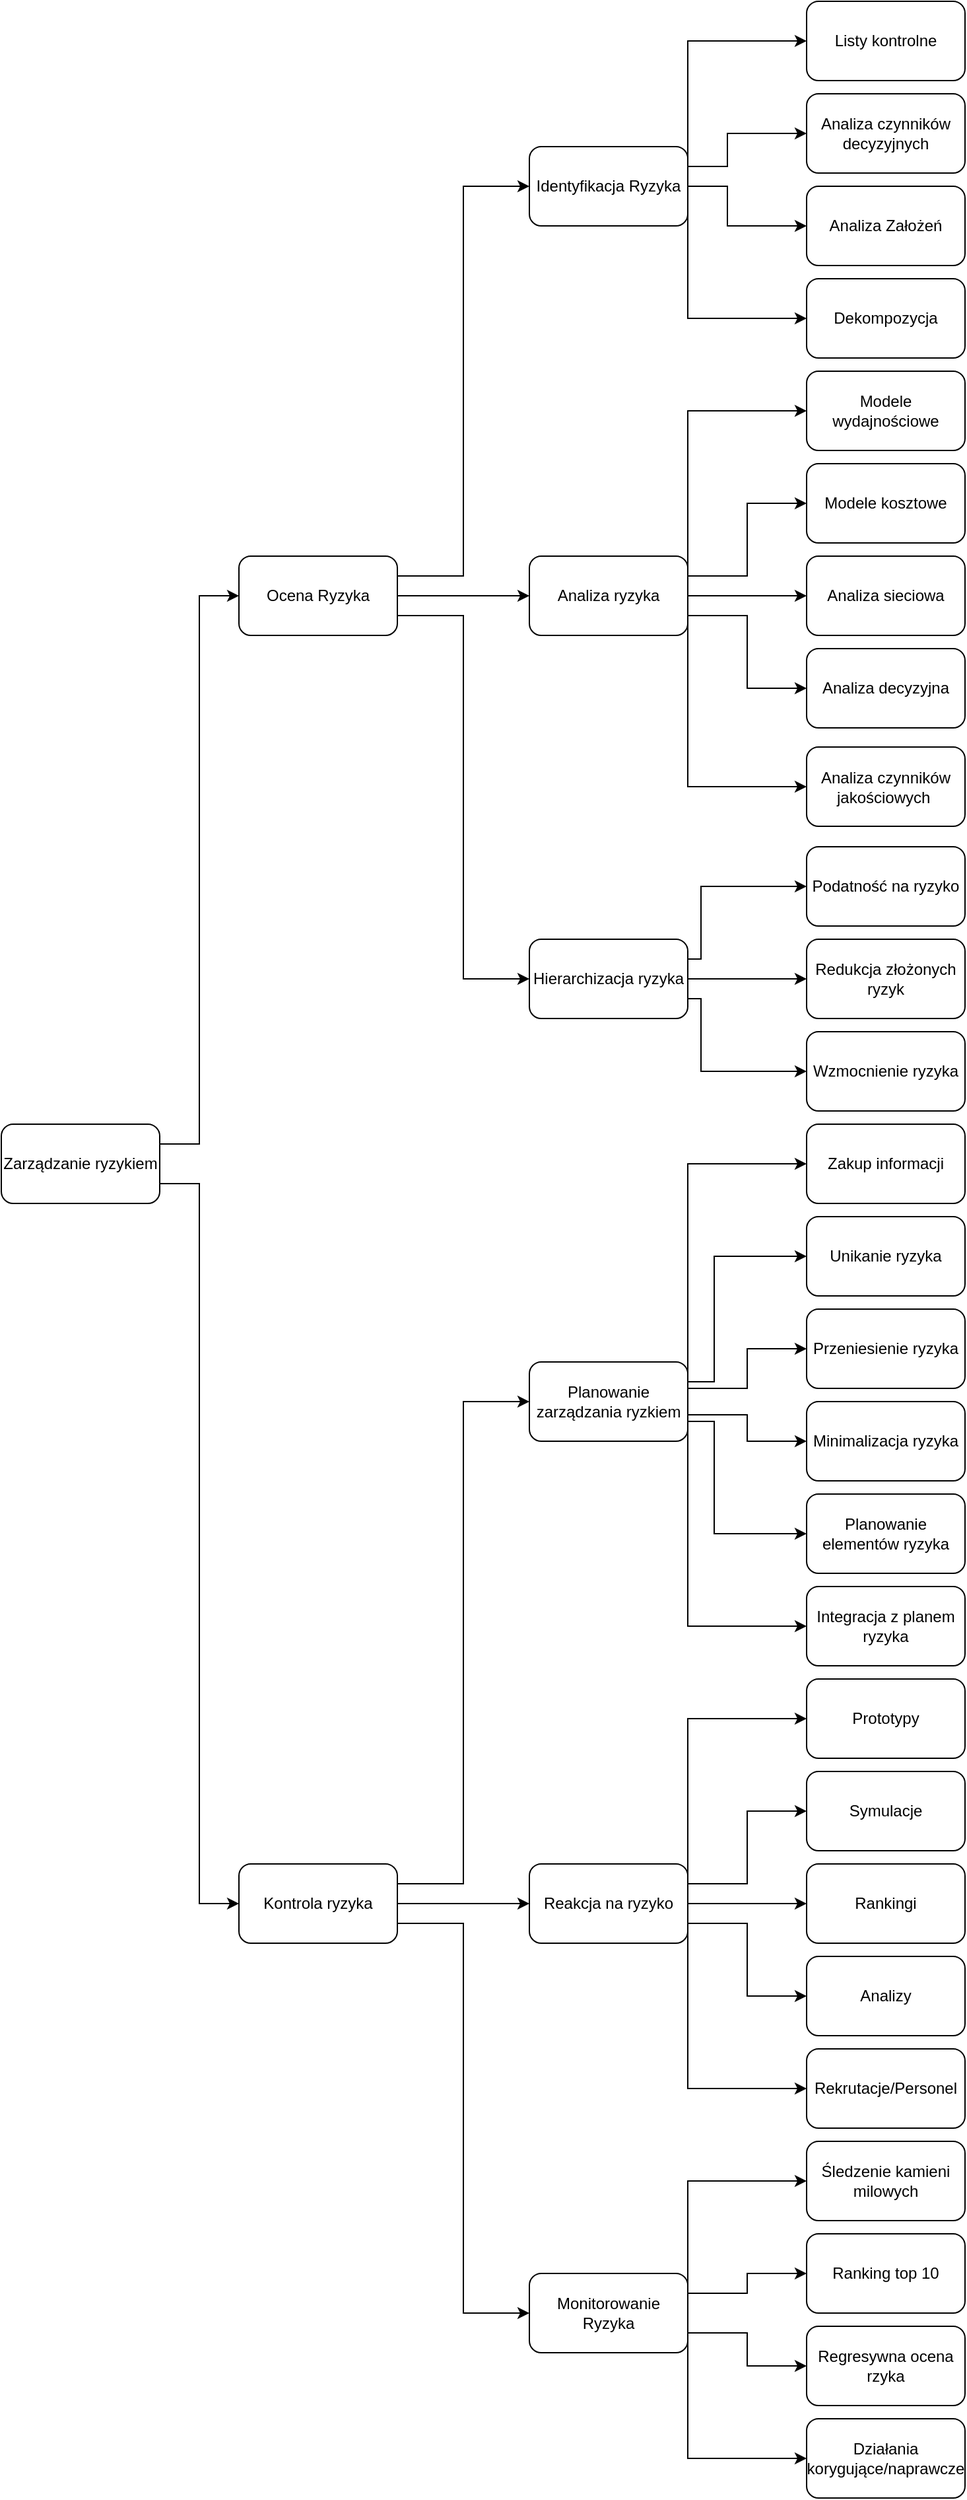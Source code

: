<mxfile version="18.1.3" type="google"><diagram id="nWaQf61ULvLbgUANj3SJ" name="Page-1"><mxGraphModel grid="1" page="1" gridSize="10" guides="1" tooltips="1" connect="1" arrows="1" fold="1" pageScale="1" pageWidth="827" pageHeight="1169" math="0" shadow="0"><root><mxCell id="0"/><mxCell id="1" parent="0"/><mxCell id="c-IUcj4WmGHBUZ0K-FY5-1" value="Listy kontrolne" style="rounded=1;whiteSpace=wrap;html=1;" vertex="1" parent="1"><mxGeometry x="680" y="20" width="120" height="60" as="geometry"/></mxCell><mxCell id="c-IUcj4WmGHBUZ0K-FY5-2" value="Analiza czynników decyzyjnych" style="rounded=1;whiteSpace=wrap;html=1;" vertex="1" parent="1"><mxGeometry x="680" y="90" width="120" height="60" as="geometry"/></mxCell><mxCell id="c-IUcj4WmGHBUZ0K-FY5-3" value="Analiza Założeń" style="rounded=1;whiteSpace=wrap;html=1;" vertex="1" parent="1"><mxGeometry x="680" y="160" width="120" height="60" as="geometry"/></mxCell><mxCell id="c-IUcj4WmGHBUZ0K-FY5-4" value="Dekompozycja" style="rounded=1;whiteSpace=wrap;html=1;" vertex="1" parent="1"><mxGeometry x="680" y="230" width="120" height="60" as="geometry"/></mxCell><mxCell id="c-IUcj4WmGHBUZ0K-FY5-5" value="Modele wydajnościowe" style="rounded=1;whiteSpace=wrap;html=1;" vertex="1" parent="1"><mxGeometry x="680" y="300" width="120" height="60" as="geometry"/></mxCell><mxCell id="c-IUcj4WmGHBUZ0K-FY5-6" value="Modele kosztowe" style="rounded=1;whiteSpace=wrap;html=1;" vertex="1" parent="1"><mxGeometry x="680" y="370" width="120" height="60" as="geometry"/></mxCell><mxCell id="c-IUcj4WmGHBUZ0K-FY5-7" value="Analiza sieciowa" style="rounded=1;whiteSpace=wrap;html=1;" vertex="1" parent="1"><mxGeometry x="680" y="440" width="120" height="60" as="geometry"/></mxCell><mxCell id="c-IUcj4WmGHBUZ0K-FY5-8" value="Analiza decyzyjna" style="rounded=1;whiteSpace=wrap;html=1;" vertex="1" parent="1"><mxGeometry x="680" y="510" width="120" height="60" as="geometry"/></mxCell><mxCell id="c-IUcj4WmGHBUZ0K-FY5-9" value="Analiza czynników jakościowych&amp;nbsp;" style="rounded=1;whiteSpace=wrap;html=1;" vertex="1" parent="1"><mxGeometry x="680" y="584.5" width="120" height="60" as="geometry"/></mxCell><mxCell id="c-IUcj4WmGHBUZ0K-FY5-10" value="Podatność na ryzyko" style="rounded=1;whiteSpace=wrap;html=1;" vertex="1" parent="1"><mxGeometry x="680" y="660" width="120" height="60" as="geometry"/></mxCell><mxCell id="c-IUcj4WmGHBUZ0K-FY5-11" value="Redukcja złożonych ryzyk" style="rounded=1;whiteSpace=wrap;html=1;" vertex="1" parent="1"><mxGeometry x="680" y="730" width="120" height="60" as="geometry"/></mxCell><mxCell id="c-IUcj4WmGHBUZ0K-FY5-12" value="Wzmocnienie ryzyka" style="rounded=1;whiteSpace=wrap;html=1;" vertex="1" parent="1"><mxGeometry x="680" y="800" width="120" height="60" as="geometry"/></mxCell><mxCell id="c-IUcj4WmGHBUZ0K-FY5-13" value="Zakup informacji" style="rounded=1;whiteSpace=wrap;html=1;" vertex="1" parent="1"><mxGeometry x="680" y="870" width="120" height="60" as="geometry"/></mxCell><mxCell id="c-IUcj4WmGHBUZ0K-FY5-14" value="Unikanie ryzyka" style="rounded=1;whiteSpace=wrap;html=1;" vertex="1" parent="1"><mxGeometry x="680" y="940" width="120" height="60" as="geometry"/></mxCell><mxCell id="c-IUcj4WmGHBUZ0K-FY5-15" value="Przeniesienie ryzyka" style="rounded=1;whiteSpace=wrap;html=1;" vertex="1" parent="1"><mxGeometry x="680" y="1010" width="120" height="60" as="geometry"/></mxCell><mxCell id="c-IUcj4WmGHBUZ0K-FY5-16" value="Minimalizacja ryzyka" style="rounded=1;whiteSpace=wrap;html=1;" vertex="1" parent="1"><mxGeometry x="680" y="1080" width="120" height="60" as="geometry"/></mxCell><mxCell id="c-IUcj4WmGHBUZ0K-FY5-17" value="Planowanie elementów ryzyka" style="rounded=1;whiteSpace=wrap;html=1;" vertex="1" parent="1"><mxGeometry x="680" y="1150" width="120" height="60" as="geometry"/></mxCell><mxCell id="c-IUcj4WmGHBUZ0K-FY5-18" value="Integracja z planem ryzyka" style="rounded=1;whiteSpace=wrap;html=1;" vertex="1" parent="1"><mxGeometry x="680" y="1220" width="120" height="60" as="geometry"/></mxCell><mxCell id="c-IUcj4WmGHBUZ0K-FY5-19" value="Prototypy" style="rounded=1;whiteSpace=wrap;html=1;" vertex="1" parent="1"><mxGeometry x="680" y="1290" width="120" height="60" as="geometry"/></mxCell><mxCell id="c-IUcj4WmGHBUZ0K-FY5-20" value="Symulacje" style="rounded=1;whiteSpace=wrap;html=1;" vertex="1" parent="1"><mxGeometry x="680" y="1360" width="120" height="60" as="geometry"/></mxCell><mxCell id="c-IUcj4WmGHBUZ0K-FY5-21" value="Rankingi" style="rounded=1;whiteSpace=wrap;html=1;" vertex="1" parent="1"><mxGeometry x="680" y="1430" width="120" height="60" as="geometry"/></mxCell><mxCell id="c-IUcj4WmGHBUZ0K-FY5-22" value="Analizy" style="rounded=1;whiteSpace=wrap;html=1;" vertex="1" parent="1"><mxGeometry x="680" y="1500" width="120" height="60" as="geometry"/></mxCell><mxCell id="c-IUcj4WmGHBUZ0K-FY5-23" value="Rekrutacje/Personel" style="rounded=1;whiteSpace=wrap;html=1;" vertex="1" parent="1"><mxGeometry x="680" y="1570" width="120" height="60" as="geometry"/></mxCell><mxCell id="c-IUcj4WmGHBUZ0K-FY5-24" value="Śledzenie kamieni milowych" style="rounded=1;whiteSpace=wrap;html=1;" vertex="1" parent="1"><mxGeometry x="680" y="1640" width="120" height="60" as="geometry"/></mxCell><mxCell id="c-IUcj4WmGHBUZ0K-FY5-25" value="Ranking top 10" style="rounded=1;whiteSpace=wrap;html=1;" vertex="1" parent="1"><mxGeometry x="680" y="1710" width="120" height="60" as="geometry"/></mxCell><mxCell id="c-IUcj4WmGHBUZ0K-FY5-26" value="Regresywna ocena rzyka" style="rounded=1;whiteSpace=wrap;html=1;" vertex="1" parent="1"><mxGeometry x="680" y="1780" width="120" height="60" as="geometry"/></mxCell><mxCell id="c-IUcj4WmGHBUZ0K-FY5-27" value="Działania korygujące/naprawcze" style="rounded=1;whiteSpace=wrap;html=1;" vertex="1" parent="1"><mxGeometry x="680" y="1850" width="120" height="60" as="geometry"/></mxCell><mxCell id="c-IUcj4WmGHBUZ0K-FY5-29" style="edgeStyle=orthogonalEdgeStyle;rounded=0;orthogonalLoop=1;jettySize=auto;html=1;exitX=1;exitY=0.25;exitDx=0;exitDy=0;entryX=0;entryY=0.5;entryDx=0;entryDy=0;" edge="1" parent="1" source="c-IUcj4WmGHBUZ0K-FY5-28" target="c-IUcj4WmGHBUZ0K-FY5-2"><mxGeometry relative="1" as="geometry"><Array as="points"><mxPoint x="620" y="145"/><mxPoint x="620" y="120"/></Array></mxGeometry></mxCell><mxCell id="c-IUcj4WmGHBUZ0K-FY5-30" style="edgeStyle=orthogonalEdgeStyle;rounded=0;orthogonalLoop=1;jettySize=auto;html=1;exitX=1;exitY=0.5;exitDx=0;exitDy=0;entryX=0;entryY=0.5;entryDx=0;entryDy=0;" edge="1" parent="1" source="c-IUcj4WmGHBUZ0K-FY5-28" target="c-IUcj4WmGHBUZ0K-FY5-3"><mxGeometry relative="1" as="geometry"><Array as="points"><mxPoint x="620" y="160"/><mxPoint x="620" y="190"/></Array></mxGeometry></mxCell><mxCell id="c-IUcj4WmGHBUZ0K-FY5-31" style="edgeStyle=orthogonalEdgeStyle;rounded=0;orthogonalLoop=1;jettySize=auto;html=1;exitX=1;exitY=0.75;exitDx=0;exitDy=0;entryX=0;entryY=0.5;entryDx=0;entryDy=0;" edge="1" parent="1" source="c-IUcj4WmGHBUZ0K-FY5-28" target="c-IUcj4WmGHBUZ0K-FY5-4"><mxGeometry relative="1" as="geometry"><Array as="points"><mxPoint x="590" y="260"/></Array></mxGeometry></mxCell><mxCell id="c-IUcj4WmGHBUZ0K-FY5-33" style="edgeStyle=orthogonalEdgeStyle;rounded=0;orthogonalLoop=1;jettySize=auto;html=1;exitX=1;exitY=0.25;exitDx=0;exitDy=0;entryX=0;entryY=0.5;entryDx=0;entryDy=0;" edge="1" parent="1" source="c-IUcj4WmGHBUZ0K-FY5-28" target="c-IUcj4WmGHBUZ0K-FY5-1"><mxGeometry relative="1" as="geometry"><Array as="points"><mxPoint x="590" y="50"/></Array></mxGeometry></mxCell><mxCell id="c-IUcj4WmGHBUZ0K-FY5-28" value="Identyfikacja Ryzyka" style="rounded=1;whiteSpace=wrap;html=1;" vertex="1" parent="1"><mxGeometry x="470" y="130" width="120" height="60" as="geometry"/></mxCell><mxCell id="c-IUcj4WmGHBUZ0K-FY5-35" style="edgeStyle=orthogonalEdgeStyle;rounded=0;orthogonalLoop=1;jettySize=auto;html=1;exitX=1;exitY=0.25;exitDx=0;exitDy=0;entryX=0;entryY=0.5;entryDx=0;entryDy=0;" edge="1" parent="1" source="c-IUcj4WmGHBUZ0K-FY5-34" target="c-IUcj4WmGHBUZ0K-FY5-5"><mxGeometry relative="1" as="geometry"><Array as="points"><mxPoint x="590" y="330"/></Array></mxGeometry></mxCell><mxCell id="c-IUcj4WmGHBUZ0K-FY5-36" style="edgeStyle=orthogonalEdgeStyle;rounded=0;orthogonalLoop=1;jettySize=auto;html=1;exitX=1;exitY=0.75;exitDx=0;exitDy=0;entryX=0;entryY=0.5;entryDx=0;entryDy=0;" edge="1" parent="1" source="c-IUcj4WmGHBUZ0K-FY5-34" target="c-IUcj4WmGHBUZ0K-FY5-9"><mxGeometry relative="1" as="geometry"><Array as="points"><mxPoint x="590" y="614"/></Array></mxGeometry></mxCell><mxCell id="c-IUcj4WmGHBUZ0K-FY5-37" style="edgeStyle=orthogonalEdgeStyle;rounded=0;orthogonalLoop=1;jettySize=auto;html=1;exitX=1;exitY=0.5;exitDx=0;exitDy=0;" edge="1" parent="1" source="c-IUcj4WmGHBUZ0K-FY5-34" target="c-IUcj4WmGHBUZ0K-FY5-7"><mxGeometry relative="1" as="geometry"/></mxCell><mxCell id="c-IUcj4WmGHBUZ0K-FY5-38" style="edgeStyle=orthogonalEdgeStyle;rounded=0;orthogonalLoop=1;jettySize=auto;html=1;exitX=1;exitY=0.25;exitDx=0;exitDy=0;entryX=0;entryY=0.5;entryDx=0;entryDy=0;" edge="1" parent="1" source="c-IUcj4WmGHBUZ0K-FY5-34" target="c-IUcj4WmGHBUZ0K-FY5-6"><mxGeometry relative="1" as="geometry"/></mxCell><mxCell id="c-IUcj4WmGHBUZ0K-FY5-39" style="edgeStyle=orthogonalEdgeStyle;rounded=0;orthogonalLoop=1;jettySize=auto;html=1;exitX=1;exitY=0.75;exitDx=0;exitDy=0;entryX=0;entryY=0.5;entryDx=0;entryDy=0;" edge="1" parent="1" source="c-IUcj4WmGHBUZ0K-FY5-34" target="c-IUcj4WmGHBUZ0K-FY5-8"><mxGeometry relative="1" as="geometry"/></mxCell><mxCell id="c-IUcj4WmGHBUZ0K-FY5-34" value="Analiza ryzyka" style="rounded=1;whiteSpace=wrap;html=1;" vertex="1" parent="1"><mxGeometry x="470" y="440" width="120" height="60" as="geometry"/></mxCell><mxCell id="c-IUcj4WmGHBUZ0K-FY5-41" style="edgeStyle=orthogonalEdgeStyle;rounded=0;orthogonalLoop=1;jettySize=auto;html=1;exitX=1;exitY=0.5;exitDx=0;exitDy=0;entryX=0;entryY=0.5;entryDx=0;entryDy=0;" edge="1" parent="1" source="c-IUcj4WmGHBUZ0K-FY5-40" target="c-IUcj4WmGHBUZ0K-FY5-11"><mxGeometry relative="1" as="geometry"/></mxCell><mxCell id="c-IUcj4WmGHBUZ0K-FY5-42" style="edgeStyle=orthogonalEdgeStyle;rounded=0;orthogonalLoop=1;jettySize=auto;html=1;exitX=1;exitY=0.25;exitDx=0;exitDy=0;entryX=0;entryY=0.5;entryDx=0;entryDy=0;" edge="1" parent="1" source="c-IUcj4WmGHBUZ0K-FY5-40" target="c-IUcj4WmGHBUZ0K-FY5-10"><mxGeometry relative="1" as="geometry"><Array as="points"><mxPoint x="600" y="745"/><mxPoint x="600" y="690"/></Array></mxGeometry></mxCell><mxCell id="c-IUcj4WmGHBUZ0K-FY5-43" style="edgeStyle=orthogonalEdgeStyle;rounded=0;orthogonalLoop=1;jettySize=auto;html=1;exitX=1;exitY=0.75;exitDx=0;exitDy=0;entryX=0;entryY=0.5;entryDx=0;entryDy=0;" edge="1" parent="1" source="c-IUcj4WmGHBUZ0K-FY5-40" target="c-IUcj4WmGHBUZ0K-FY5-12"><mxGeometry relative="1" as="geometry"><Array as="points"><mxPoint x="600" y="775"/><mxPoint x="600" y="830"/></Array></mxGeometry></mxCell><mxCell id="c-IUcj4WmGHBUZ0K-FY5-40" value="Hierarchizacja ryzyka" style="rounded=1;whiteSpace=wrap;html=1;" vertex="1" parent="1"><mxGeometry x="470" y="730" width="120" height="60" as="geometry"/></mxCell><mxCell id="c-IUcj4WmGHBUZ0K-FY5-45" style="edgeStyle=orthogonalEdgeStyle;rounded=0;orthogonalLoop=1;jettySize=auto;html=1;entryX=0;entryY=0.5;entryDx=0;entryDy=0;exitX=1;exitY=0.75;exitDx=0;exitDy=0;" edge="1" parent="1" source="c-IUcj4WmGHBUZ0K-FY5-44" target="c-IUcj4WmGHBUZ0K-FY5-13"><mxGeometry relative="1" as="geometry"><Array as="points"><mxPoint x="590" y="900"/></Array></mxGeometry></mxCell><mxCell id="c-IUcj4WmGHBUZ0K-FY5-46" style="edgeStyle=orthogonalEdgeStyle;rounded=0;orthogonalLoop=1;jettySize=auto;html=1;exitX=1;exitY=0.5;exitDx=0;exitDy=0;entryX=0;entryY=0.5;entryDx=0;entryDy=0;" edge="1" parent="1" source="c-IUcj4WmGHBUZ0K-FY5-44" target="c-IUcj4WmGHBUZ0K-FY5-18"><mxGeometry relative="1" as="geometry"><Array as="points"><mxPoint x="590" y="1250"/></Array></mxGeometry></mxCell><mxCell id="c-IUcj4WmGHBUZ0K-FY5-47" style="edgeStyle=orthogonalEdgeStyle;rounded=0;orthogonalLoop=1;jettySize=auto;html=1;exitX=1;exitY=0.25;exitDx=0;exitDy=0;entryX=0;entryY=0.5;entryDx=0;entryDy=0;" edge="1" parent="1" source="c-IUcj4WmGHBUZ0K-FY5-44" target="c-IUcj4WmGHBUZ0K-FY5-14"><mxGeometry relative="1" as="geometry"><Array as="points"><mxPoint x="610" y="1065"/><mxPoint x="610" y="970"/></Array></mxGeometry></mxCell><mxCell id="c-IUcj4WmGHBUZ0K-FY5-48" style="edgeStyle=orthogonalEdgeStyle;rounded=0;orthogonalLoop=1;jettySize=auto;html=1;exitX=1;exitY=0.75;exitDx=0;exitDy=0;entryX=0;entryY=0.5;entryDx=0;entryDy=0;" edge="1" parent="1" source="c-IUcj4WmGHBUZ0K-FY5-44" target="c-IUcj4WmGHBUZ0K-FY5-17"><mxGeometry relative="1" as="geometry"><Array as="points"><mxPoint x="610" y="1095"/><mxPoint x="610" y="1180"/></Array></mxGeometry></mxCell><mxCell id="c-IUcj4WmGHBUZ0K-FY5-49" style="edgeStyle=orthogonalEdgeStyle;rounded=0;orthogonalLoop=1;jettySize=auto;html=1;exitX=1;exitY=0.5;exitDx=0;exitDy=0;entryX=0;entryY=0.5;entryDx=0;entryDy=0;" edge="1" parent="1" source="c-IUcj4WmGHBUZ0K-FY5-44" target="c-IUcj4WmGHBUZ0K-FY5-15"><mxGeometry relative="1" as="geometry"><Array as="points"><mxPoint x="590" y="1070"/><mxPoint x="635" y="1070"/><mxPoint x="635" y="1040"/></Array></mxGeometry></mxCell><mxCell id="c-IUcj4WmGHBUZ0K-FY5-50" style="edgeStyle=orthogonalEdgeStyle;rounded=0;orthogonalLoop=1;jettySize=auto;html=1;exitX=1;exitY=0.5;exitDx=0;exitDy=0;" edge="1" parent="1" source="c-IUcj4WmGHBUZ0K-FY5-44" target="c-IUcj4WmGHBUZ0K-FY5-16"><mxGeometry relative="1" as="geometry"><Array as="points"><mxPoint x="590" y="1090"/><mxPoint x="635" y="1090"/><mxPoint x="635" y="1110"/></Array></mxGeometry></mxCell><mxCell id="c-IUcj4WmGHBUZ0K-FY5-44" value="Planowanie zarządzania ryzkiem" style="rounded=1;whiteSpace=wrap;html=1;" vertex="1" parent="1"><mxGeometry x="470" y="1050" width="120" height="60" as="geometry"/></mxCell><mxCell id="c-IUcj4WmGHBUZ0K-FY5-52" style="edgeStyle=orthogonalEdgeStyle;rounded=0;orthogonalLoop=1;jettySize=auto;html=1;exitX=1;exitY=0.5;exitDx=0;exitDy=0;entryX=0;entryY=0.5;entryDx=0;entryDy=0;" edge="1" parent="1" source="c-IUcj4WmGHBUZ0K-FY5-51" target="c-IUcj4WmGHBUZ0K-FY5-19"><mxGeometry relative="1" as="geometry"><Array as="points"><mxPoint x="590" y="1320"/></Array></mxGeometry></mxCell><mxCell id="c-IUcj4WmGHBUZ0K-FY5-53" style="edgeStyle=orthogonalEdgeStyle;rounded=0;orthogonalLoop=1;jettySize=auto;html=1;exitX=1;exitY=0.5;exitDx=0;exitDy=0;entryX=0;entryY=0.5;entryDx=0;entryDy=0;" edge="1" parent="1" source="c-IUcj4WmGHBUZ0K-FY5-51" target="c-IUcj4WmGHBUZ0K-FY5-23"><mxGeometry relative="1" as="geometry"><Array as="points"><mxPoint x="590" y="1600"/></Array></mxGeometry></mxCell><mxCell id="c-IUcj4WmGHBUZ0K-FY5-56" style="edgeStyle=orthogonalEdgeStyle;rounded=0;orthogonalLoop=1;jettySize=auto;html=1;exitX=1;exitY=0.5;exitDx=0;exitDy=0;entryX=0;entryY=0.5;entryDx=0;entryDy=0;" edge="1" parent="1" source="c-IUcj4WmGHBUZ0K-FY5-51" target="c-IUcj4WmGHBUZ0K-FY5-21"><mxGeometry relative="1" as="geometry"/></mxCell><mxCell id="c-IUcj4WmGHBUZ0K-FY5-57" style="edgeStyle=orthogonalEdgeStyle;rounded=0;orthogonalLoop=1;jettySize=auto;html=1;exitX=1;exitY=0.25;exitDx=0;exitDy=0;entryX=0;entryY=0.5;entryDx=0;entryDy=0;" edge="1" parent="1" source="c-IUcj4WmGHBUZ0K-FY5-51" target="c-IUcj4WmGHBUZ0K-FY5-20"><mxGeometry relative="1" as="geometry"/></mxCell><mxCell id="c-IUcj4WmGHBUZ0K-FY5-58" style="edgeStyle=orthogonalEdgeStyle;rounded=0;orthogonalLoop=1;jettySize=auto;html=1;exitX=1;exitY=0.75;exitDx=0;exitDy=0;entryX=0;entryY=0.5;entryDx=0;entryDy=0;" edge="1" parent="1" source="c-IUcj4WmGHBUZ0K-FY5-51" target="c-IUcj4WmGHBUZ0K-FY5-22"><mxGeometry relative="1" as="geometry"/></mxCell><mxCell id="c-IUcj4WmGHBUZ0K-FY5-51" value="Reakcja na ryzyko" style="rounded=1;whiteSpace=wrap;html=1;" vertex="1" parent="1"><mxGeometry x="470" y="1430" width="120" height="60" as="geometry"/></mxCell><mxCell id="c-IUcj4WmGHBUZ0K-FY5-60" style="edgeStyle=orthogonalEdgeStyle;rounded=0;orthogonalLoop=1;jettySize=auto;html=1;exitX=1;exitY=0.5;exitDx=0;exitDy=0;entryX=0;entryY=0.5;entryDx=0;entryDy=0;" edge="1" parent="1" source="c-IUcj4WmGHBUZ0K-FY5-59" target="c-IUcj4WmGHBUZ0K-FY5-24"><mxGeometry relative="1" as="geometry"><Array as="points"><mxPoint x="590" y="1670"/></Array></mxGeometry></mxCell><mxCell id="c-IUcj4WmGHBUZ0K-FY5-61" style="edgeStyle=orthogonalEdgeStyle;rounded=0;orthogonalLoop=1;jettySize=auto;html=1;exitX=1;exitY=0.5;exitDx=0;exitDy=0;entryX=0;entryY=0.5;entryDx=0;entryDy=0;" edge="1" parent="1" source="c-IUcj4WmGHBUZ0K-FY5-59" target="c-IUcj4WmGHBUZ0K-FY5-27"><mxGeometry relative="1" as="geometry"><Array as="points"><mxPoint x="590" y="1880"/></Array></mxGeometry></mxCell><mxCell id="c-IUcj4WmGHBUZ0K-FY5-62" style="edgeStyle=orthogonalEdgeStyle;rounded=0;orthogonalLoop=1;jettySize=auto;html=1;exitX=1;exitY=0.25;exitDx=0;exitDy=0;entryX=0;entryY=0.5;entryDx=0;entryDy=0;" edge="1" parent="1" source="c-IUcj4WmGHBUZ0K-FY5-59" target="c-IUcj4WmGHBUZ0K-FY5-25"><mxGeometry relative="1" as="geometry"/></mxCell><mxCell id="c-IUcj4WmGHBUZ0K-FY5-63" style="edgeStyle=orthogonalEdgeStyle;rounded=0;orthogonalLoop=1;jettySize=auto;html=1;exitX=1;exitY=0.75;exitDx=0;exitDy=0;entryX=0;entryY=0.5;entryDx=0;entryDy=0;" edge="1" parent="1" source="c-IUcj4WmGHBUZ0K-FY5-59" target="c-IUcj4WmGHBUZ0K-FY5-26"><mxGeometry relative="1" as="geometry"/></mxCell><mxCell id="c-IUcj4WmGHBUZ0K-FY5-59" value="Monitorowanie Ryzyka" style="rounded=1;whiteSpace=wrap;html=1;" vertex="1" parent="1"><mxGeometry x="470" y="1740" width="120" height="60" as="geometry"/></mxCell><mxCell id="c-IUcj4WmGHBUZ0K-FY5-65" style="edgeStyle=orthogonalEdgeStyle;rounded=0;orthogonalLoop=1;jettySize=auto;html=1;exitX=1;exitY=0.5;exitDx=0;exitDy=0;entryX=0;entryY=0.5;entryDx=0;entryDy=0;" edge="1" parent="1" source="c-IUcj4WmGHBUZ0K-FY5-64" target="c-IUcj4WmGHBUZ0K-FY5-34"><mxGeometry relative="1" as="geometry"/></mxCell><mxCell id="c-IUcj4WmGHBUZ0K-FY5-66" style="edgeStyle=orthogonalEdgeStyle;rounded=0;orthogonalLoop=1;jettySize=auto;html=1;exitX=1;exitY=0.25;exitDx=0;exitDy=0;entryX=0;entryY=0.5;entryDx=0;entryDy=0;" edge="1" parent="1" source="c-IUcj4WmGHBUZ0K-FY5-64" target="c-IUcj4WmGHBUZ0K-FY5-28"><mxGeometry relative="1" as="geometry"/></mxCell><mxCell id="c-IUcj4WmGHBUZ0K-FY5-67" style="edgeStyle=orthogonalEdgeStyle;rounded=0;orthogonalLoop=1;jettySize=auto;html=1;exitX=1;exitY=0.75;exitDx=0;exitDy=0;entryX=0;entryY=0.5;entryDx=0;entryDy=0;" edge="1" parent="1" source="c-IUcj4WmGHBUZ0K-FY5-64" target="c-IUcj4WmGHBUZ0K-FY5-40"><mxGeometry relative="1" as="geometry"/></mxCell><mxCell id="c-IUcj4WmGHBUZ0K-FY5-64" value="Ocena Ryzyka" style="rounded=1;whiteSpace=wrap;html=1;" vertex="1" parent="1"><mxGeometry x="250" y="440" width="120" height="60" as="geometry"/></mxCell><mxCell id="c-IUcj4WmGHBUZ0K-FY5-69" style="edgeStyle=orthogonalEdgeStyle;rounded=0;orthogonalLoop=1;jettySize=auto;html=1;exitX=1;exitY=0.5;exitDx=0;exitDy=0;entryX=0;entryY=0.5;entryDx=0;entryDy=0;" edge="1" parent="1" source="c-IUcj4WmGHBUZ0K-FY5-68" target="c-IUcj4WmGHBUZ0K-FY5-51"><mxGeometry relative="1" as="geometry"/></mxCell><mxCell id="c-IUcj4WmGHBUZ0K-FY5-70" style="edgeStyle=orthogonalEdgeStyle;rounded=0;orthogonalLoop=1;jettySize=auto;html=1;exitX=1;exitY=0.25;exitDx=0;exitDy=0;entryX=0;entryY=0.5;entryDx=0;entryDy=0;" edge="1" parent="1" source="c-IUcj4WmGHBUZ0K-FY5-68" target="c-IUcj4WmGHBUZ0K-FY5-44"><mxGeometry relative="1" as="geometry"/></mxCell><mxCell id="c-IUcj4WmGHBUZ0K-FY5-71" style="edgeStyle=orthogonalEdgeStyle;rounded=0;orthogonalLoop=1;jettySize=auto;html=1;exitX=1;exitY=0.75;exitDx=0;exitDy=0;entryX=0;entryY=0.5;entryDx=0;entryDy=0;" edge="1" parent="1" source="c-IUcj4WmGHBUZ0K-FY5-68" target="c-IUcj4WmGHBUZ0K-FY5-59"><mxGeometry relative="1" as="geometry"/></mxCell><mxCell id="c-IUcj4WmGHBUZ0K-FY5-68" value="Kontrola ryzyka" style="rounded=1;whiteSpace=wrap;html=1;" vertex="1" parent="1"><mxGeometry x="250" y="1430" width="120" height="60" as="geometry"/></mxCell><mxCell id="c-IUcj4WmGHBUZ0K-FY5-73" style="edgeStyle=orthogonalEdgeStyle;rounded=0;orthogonalLoop=1;jettySize=auto;html=1;exitX=1;exitY=0.25;exitDx=0;exitDy=0;entryX=0;entryY=0.5;entryDx=0;entryDy=0;" edge="1" parent="1" source="c-IUcj4WmGHBUZ0K-FY5-72" target="c-IUcj4WmGHBUZ0K-FY5-64"><mxGeometry relative="1" as="geometry"/></mxCell><mxCell id="c-IUcj4WmGHBUZ0K-FY5-74" style="edgeStyle=orthogonalEdgeStyle;rounded=0;orthogonalLoop=1;jettySize=auto;html=1;exitX=1;exitY=0.75;exitDx=0;exitDy=0;entryX=0;entryY=0.5;entryDx=0;entryDy=0;" edge="1" parent="1" source="c-IUcj4WmGHBUZ0K-FY5-72" target="c-IUcj4WmGHBUZ0K-FY5-68"><mxGeometry relative="1" as="geometry"/></mxCell><mxCell id="c-IUcj4WmGHBUZ0K-FY5-72" value="Zarządzanie ryzykiem" style="rounded=1;whiteSpace=wrap;html=1;" vertex="1" parent="1"><mxGeometry x="70" y="870" width="120" height="60" as="geometry"/></mxCell></root></mxGraphModel></diagram></mxfile>
